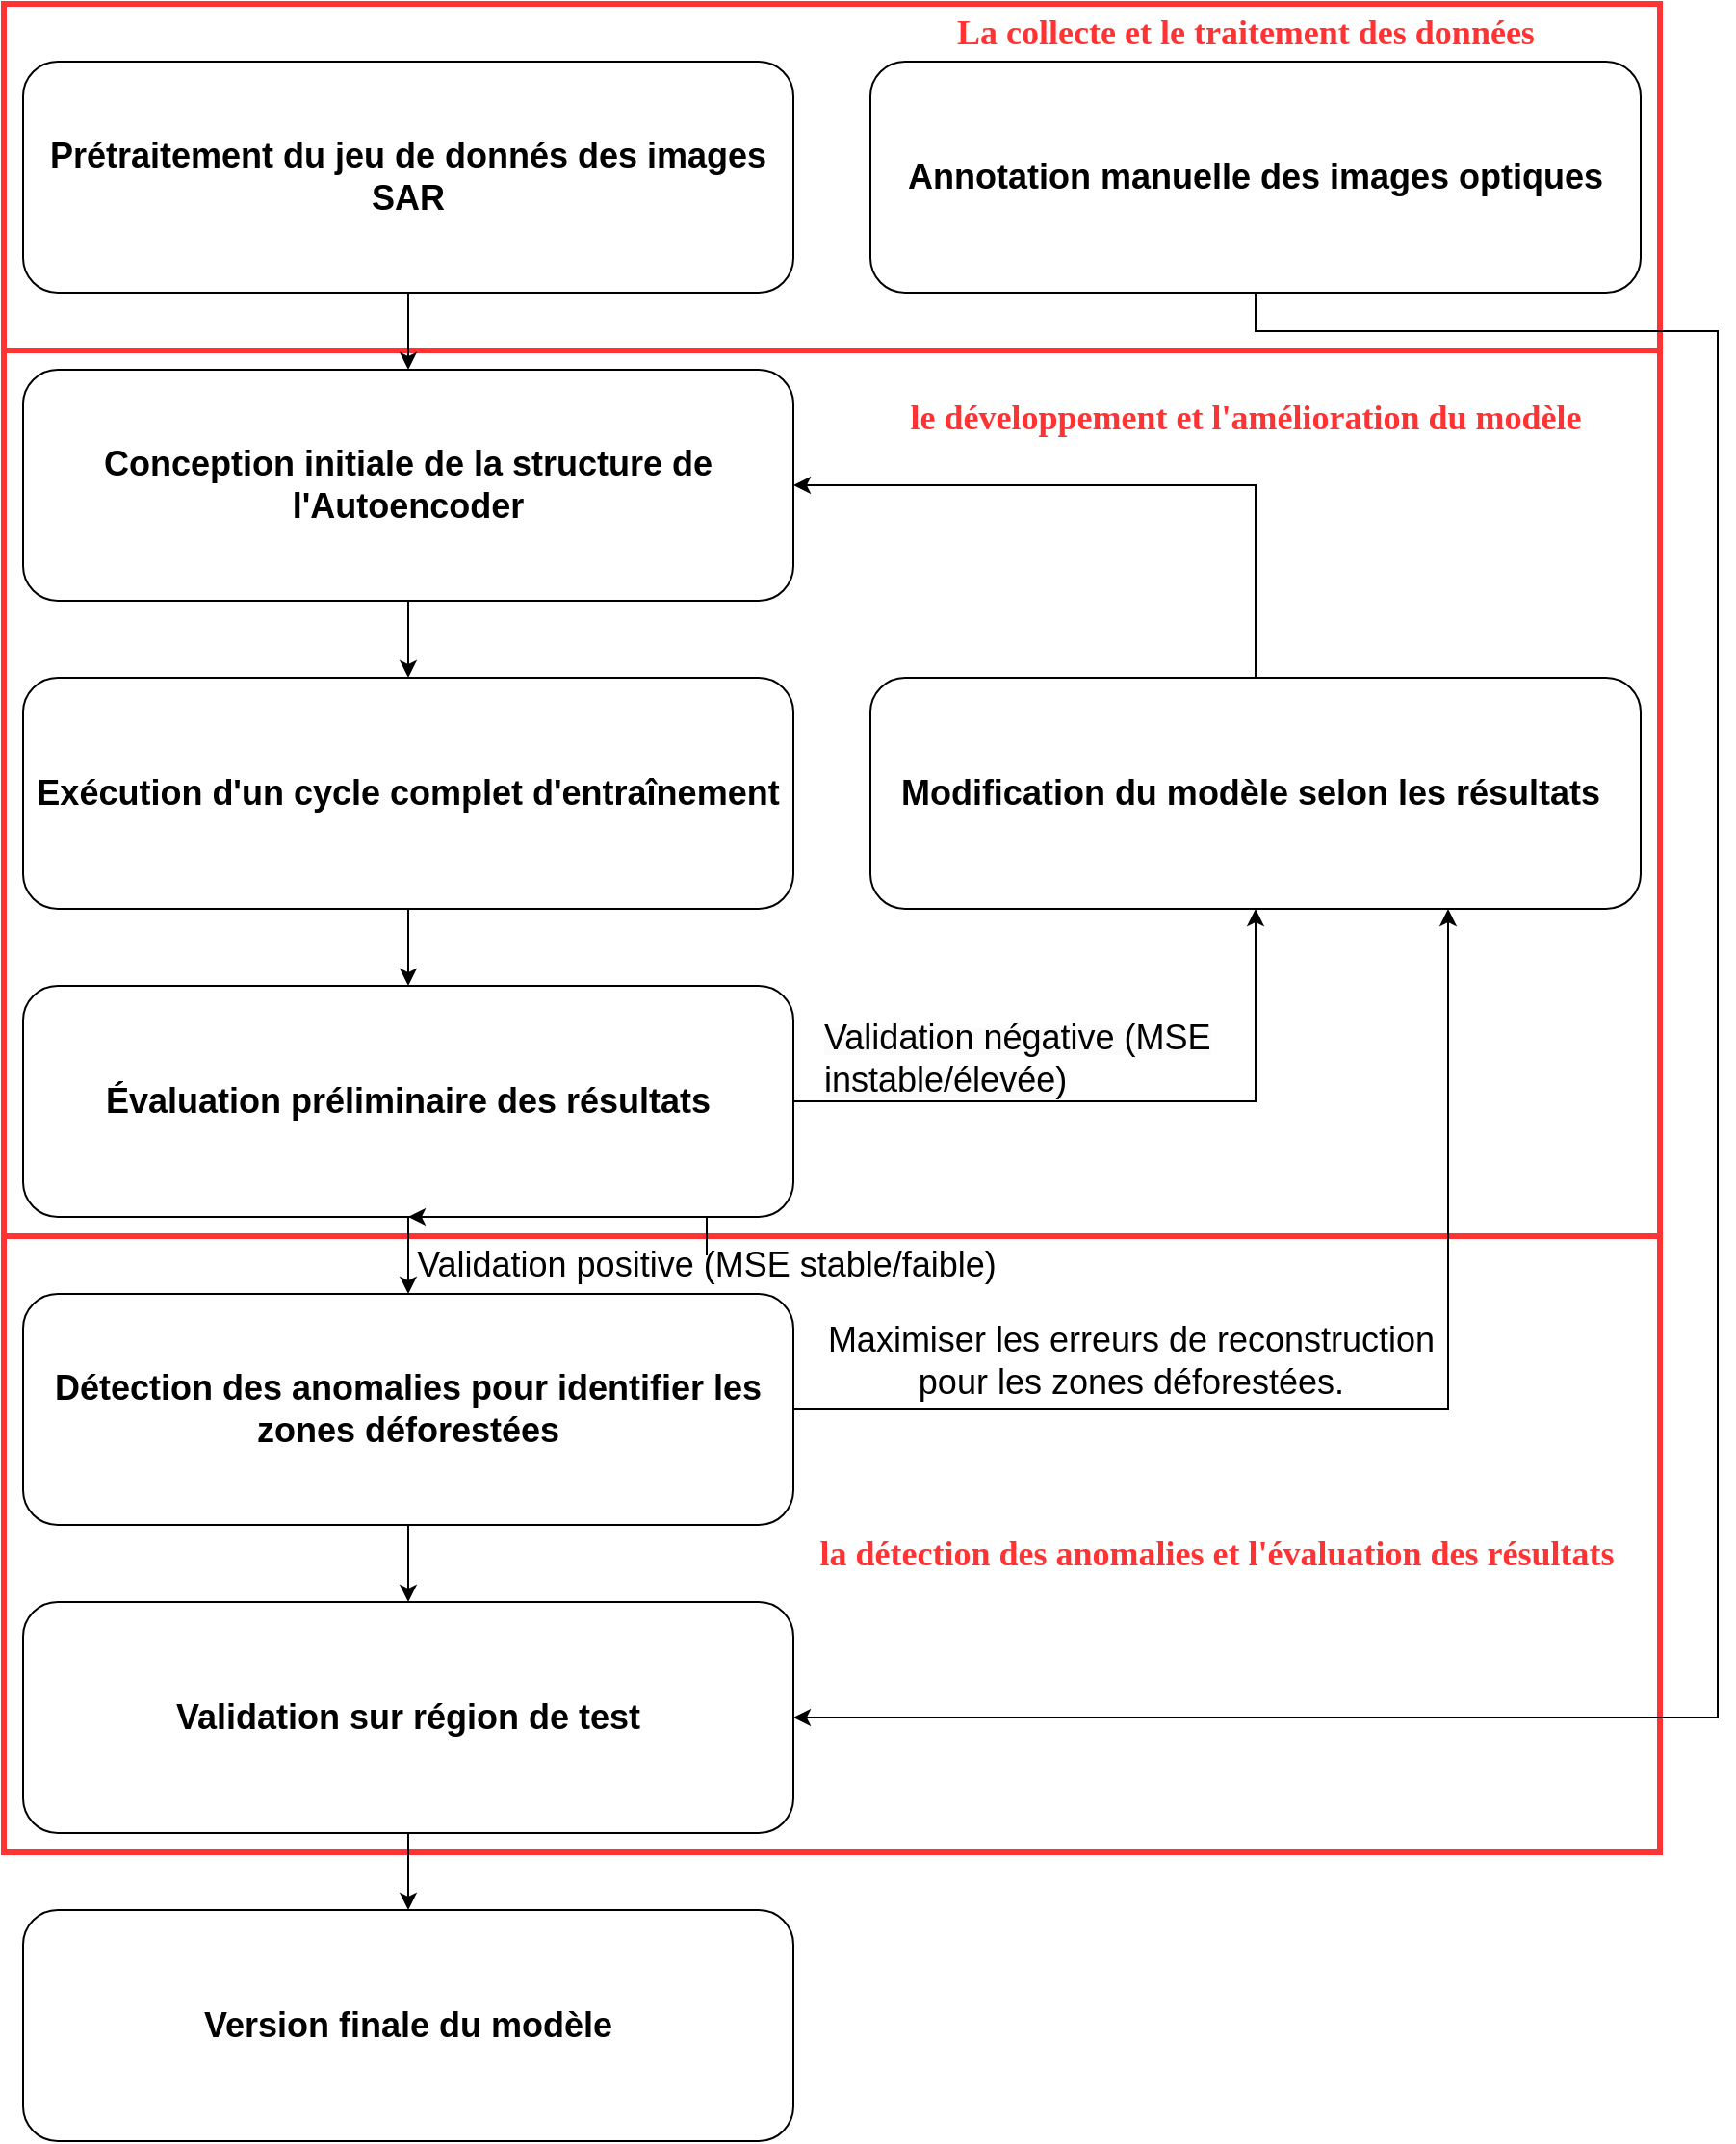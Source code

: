 <mxfile version="26.0.11">
  <diagram id="C5RBs43oDa-KdzZeNtuy" name="Page-1">
    <mxGraphModel dx="3307" dy="1380" grid="1" gridSize="10" guides="1" tooltips="1" connect="1" arrows="1" fold="1" page="1" pageScale="1" pageWidth="827" pageHeight="1169" math="0" shadow="0">
      <root>
        <mxCell id="WIyWlLk6GJQsqaUBKTNV-0" />
        <mxCell id="WIyWlLk6GJQsqaUBKTNV-1" parent="WIyWlLk6GJQsqaUBKTNV-0" />
        <mxCell id="eocvcZYgkL8ZltV2suCN-6" value="" style="verticalLabelPosition=bottom;verticalAlign=top;html=1;shape=mxgraph.basic.rect;fillColor2=none;strokeWidth=3;size=20;indent=5;strokeColor=#FF3333;" vertex="1" parent="WIyWlLk6GJQsqaUBKTNV-1">
          <mxGeometry x="-10" y="730" width="860" height="320" as="geometry" />
        </mxCell>
        <mxCell id="eocvcZYgkL8ZltV2suCN-4" value="" style="rounded=0;whiteSpace=wrap;html=1;strokeWidth=3;strokeColor=#FF3333;" vertex="1" parent="WIyWlLk6GJQsqaUBKTNV-1">
          <mxGeometry x="-10" y="270" width="860" height="460" as="geometry" />
        </mxCell>
        <mxCell id="eocvcZYgkL8ZltV2suCN-3" value="&lt;h1&gt;&lt;br&gt;&lt;/h1&gt;" style="rounded=0;whiteSpace=wrap;html=1;fillColor=none;strokeWidth=3;strokeColor=#FF3333;" vertex="1" parent="WIyWlLk6GJQsqaUBKTNV-1">
          <mxGeometry x="-10" y="90" width="860" height="180" as="geometry" />
        </mxCell>
        <mxCell id="c4pWjjOEcurI2IpJ5nb5-8" style="edgeStyle=orthogonalEdgeStyle;rounded=0;orthogonalLoop=1;jettySize=auto;html=1;exitX=0.5;exitY=1;exitDx=0;exitDy=0;entryX=1;entryY=0.5;entryDx=0;entryDy=0;" parent="WIyWlLk6GJQsqaUBKTNV-1" source="WIyWlLk6GJQsqaUBKTNV-3" target="MzqjUUQ03-ekEMJwUfET-15" edge="1">
          <mxGeometry relative="1" as="geometry">
            <mxPoint x="640" y="280" as="sourcePoint" />
            <mxPoint x="410" y="980" as="targetPoint" />
            <Array as="points">
              <mxPoint x="640" y="260" />
              <mxPoint x="880" y="260" />
              <mxPoint x="880" y="980" />
            </Array>
          </mxGeometry>
        </mxCell>
        <mxCell id="WIyWlLk6GJQsqaUBKTNV-3" value="&lt;b&gt;&lt;font style=&quot;font-size: 18px;&quot;&gt;Annotation manuelle des images optiques&lt;/font&gt;&lt;/b&gt;" style="rounded=1;whiteSpace=wrap;html=1;fontSize=12;glass=0;strokeWidth=1;shadow=0;" parent="WIyWlLk6GJQsqaUBKTNV-1" vertex="1">
          <mxGeometry x="440" y="120" width="400" height="120" as="geometry" />
        </mxCell>
        <mxCell id="MzqjUUQ03-ekEMJwUfET-2" value="&lt;b&gt;&lt;font style=&quot;font-size: 18px;&quot;&gt;Prétraitement du jeu de donnés des images SAR&lt;/font&gt;&lt;/b&gt;" style="rounded=1;whiteSpace=wrap;html=1;fontSize=12;glass=0;strokeWidth=1;shadow=0;" parent="WIyWlLk6GJQsqaUBKTNV-1" vertex="1">
          <mxGeometry y="120" width="400" height="120" as="geometry" />
        </mxCell>
        <mxCell id="MzqjUUQ03-ekEMJwUfET-3" value="" style="endArrow=classic;html=1;rounded=0;exitX=0.5;exitY=1;exitDx=0;exitDy=0;entryX=0.5;entryY=0;entryDx=0;entryDy=0;" parent="WIyWlLk6GJQsqaUBKTNV-1" source="MzqjUUQ03-ekEMJwUfET-2" target="MzqjUUQ03-ekEMJwUfET-5" edge="1">
          <mxGeometry width="50" height="50" relative="1" as="geometry">
            <mxPoint x="140" y="250" as="sourcePoint" />
            <mxPoint x="240" y="185" as="targetPoint" />
            <Array as="points" />
          </mxGeometry>
        </mxCell>
        <mxCell id="MzqjUUQ03-ekEMJwUfET-5" value="&lt;b&gt;&lt;font style=&quot;font-size: 18px;&quot;&gt;Conception initiale de la structure de l&#39;Autoencoder&lt;/font&gt;&lt;/b&gt;" style="rounded=1;whiteSpace=wrap;html=1;fontSize=12;glass=0;strokeWidth=1;shadow=0;" parent="WIyWlLk6GJQsqaUBKTNV-1" vertex="1">
          <mxGeometry y="280" width="400" height="120" as="geometry" />
        </mxCell>
        <mxCell id="MzqjUUQ03-ekEMJwUfET-6" value="" style="endArrow=classic;html=1;rounded=0;exitX=0.5;exitY=1;exitDx=0;exitDy=0;entryX=0.5;entryY=0;entryDx=0;entryDy=0;" parent="WIyWlLk6GJQsqaUBKTNV-1" source="MzqjUUQ03-ekEMJwUfET-5" target="MzqjUUQ03-ekEMJwUfET-8" edge="1">
          <mxGeometry width="50" height="50" relative="1" as="geometry">
            <mxPoint x="175" y="420" as="sourcePoint" />
            <mxPoint x="290" y="395" as="targetPoint" />
            <Array as="points" />
          </mxGeometry>
        </mxCell>
        <mxCell id="MzqjUUQ03-ekEMJwUfET-8" value="&lt;b&gt;&lt;font style=&quot;font-size: 18px;&quot;&gt;Exécution d&#39;un cycle complet d&#39;entraînement&lt;/font&gt;&lt;/b&gt;" style="rounded=1;whiteSpace=wrap;html=1;fontSize=12;glass=0;strokeWidth=1;shadow=0;" parent="WIyWlLk6GJQsqaUBKTNV-1" vertex="1">
          <mxGeometry y="440" width="400" height="120" as="geometry" />
        </mxCell>
        <mxCell id="MzqjUUQ03-ekEMJwUfET-9" value="" style="endArrow=classic;html=1;rounded=0;exitX=0.5;exitY=1;exitDx=0;exitDy=0;entryX=0.5;entryY=0;entryDx=0;entryDy=0;" parent="WIyWlLk6GJQsqaUBKTNV-1" source="MzqjUUQ03-ekEMJwUfET-8" target="MzqjUUQ03-ekEMJwUfET-10" edge="1">
          <mxGeometry width="50" height="50" relative="1" as="geometry">
            <mxPoint x="190" y="540" as="sourcePoint" />
            <mxPoint x="290" y="475" as="targetPoint" />
            <Array as="points" />
          </mxGeometry>
        </mxCell>
        <mxCell id="MzqjUUQ03-ekEMJwUfET-18" style="edgeStyle=orthogonalEdgeStyle;rounded=0;orthogonalLoop=1;jettySize=auto;html=1;exitX=0.5;exitY=1;exitDx=0;exitDy=0;entryX=0.5;entryY=0;entryDx=0;entryDy=0;" parent="WIyWlLk6GJQsqaUBKTNV-1" source="MzqjUUQ03-ekEMJwUfET-10" target="c4pWjjOEcurI2IpJ5nb5-2" edge="1">
          <mxGeometry relative="1" as="geometry" />
        </mxCell>
        <mxCell id="MzqjUUQ03-ekEMJwUfET-10" value="&lt;b&gt;&lt;font style=&quot;font-size: 18px;&quot;&gt;Évaluation préliminaire des résultats&lt;/font&gt;&lt;/b&gt;" style="rounded=1;whiteSpace=wrap;html=1;fontSize=12;glass=0;strokeWidth=1;shadow=0;" parent="WIyWlLk6GJQsqaUBKTNV-1" vertex="1">
          <mxGeometry y="600" width="400" height="120" as="geometry" />
        </mxCell>
        <mxCell id="MzqjUUQ03-ekEMJwUfET-11" value="" style="endArrow=classic;html=1;rounded=0;exitX=1;exitY=0.5;exitDx=0;exitDy=0;entryX=0.5;entryY=1;entryDx=0;entryDy=0;" parent="WIyWlLk6GJQsqaUBKTNV-1" source="MzqjUUQ03-ekEMJwUfET-10" target="MzqjUUQ03-ekEMJwUfET-12" edge="1">
          <mxGeometry width="50" height="50" relative="1" as="geometry">
            <mxPoint x="190" y="620" as="sourcePoint" />
            <mxPoint x="290" y="555" as="targetPoint" />
            <Array as="points">
              <mxPoint x="640" y="660" />
            </Array>
          </mxGeometry>
        </mxCell>
        <mxCell id="c4pWjjOEcurI2IpJ5nb5-10" style="edgeStyle=orthogonalEdgeStyle;rounded=0;orthogonalLoop=1;jettySize=auto;html=1;exitX=0.5;exitY=0;exitDx=0;exitDy=0;entryX=1;entryY=0.5;entryDx=0;entryDy=0;" parent="WIyWlLk6GJQsqaUBKTNV-1" source="MzqjUUQ03-ekEMJwUfET-12" target="MzqjUUQ03-ekEMJwUfET-5" edge="1">
          <mxGeometry relative="1" as="geometry" />
        </mxCell>
        <mxCell id="MzqjUUQ03-ekEMJwUfET-12" value="&lt;font style=&quot;font-size: 18px;&quot;&gt;&lt;b&gt;Modification du modèle selon les résultats&lt;/b&gt;&lt;span style=&quot;background-color: transparent; color: light-dark(rgb(0, 0, 0), rgb(255, 255, 255));&quot;&gt;&amp;nbsp;&lt;/span&gt;&lt;/font&gt;" style="rounded=1;whiteSpace=wrap;html=1;fontSize=12;glass=0;strokeWidth=1;shadow=0;" parent="WIyWlLk6GJQsqaUBKTNV-1" vertex="1">
          <mxGeometry x="440" y="440" width="400" height="120" as="geometry" />
        </mxCell>
        <mxCell id="MzqjUUQ03-ekEMJwUfET-21" style="edgeStyle=orthogonalEdgeStyle;rounded=0;orthogonalLoop=1;jettySize=auto;html=1;exitX=0.5;exitY=1;exitDx=0;exitDy=0;entryX=0.5;entryY=0;entryDx=0;entryDy=0;" parent="WIyWlLk6GJQsqaUBKTNV-1" source="MzqjUUQ03-ekEMJwUfET-15" target="MzqjUUQ03-ekEMJwUfET-19" edge="1">
          <mxGeometry relative="1" as="geometry" />
        </mxCell>
        <mxCell id="MzqjUUQ03-ekEMJwUfET-15" value="&lt;span style=&quot;text-align: left;&quot;&gt;&lt;b&gt;&lt;font style=&quot;font-size: 18px;&quot;&gt;Validation sur région de test&lt;/font&gt;&lt;/b&gt;&lt;/span&gt;" style="rounded=1;whiteSpace=wrap;html=1;fontSize=12;glass=0;strokeWidth=1;shadow=0;" parent="WIyWlLk6GJQsqaUBKTNV-1" vertex="1">
          <mxGeometry y="920" width="400" height="120" as="geometry" />
        </mxCell>
        <mxCell id="MzqjUUQ03-ekEMJwUfET-19" value="&lt;span style=&quot;text-align: left;&quot;&gt;&lt;b&gt;&lt;font style=&quot;font-size: 18px;&quot;&gt;Version finale du modèle&lt;/font&gt;&lt;/b&gt;&lt;/span&gt;" style="rounded=1;whiteSpace=wrap;html=1;fontSize=12;glass=0;strokeWidth=1;shadow=0;" parent="WIyWlLk6GJQsqaUBKTNV-1" vertex="1">
          <mxGeometry y="1080" width="400" height="120" as="geometry" />
        </mxCell>
        <mxCell id="eocvcZYgkL8ZltV2suCN-7" value="" style="edgeStyle=orthogonalEdgeStyle;rounded=0;orthogonalLoop=1;jettySize=auto;html=1;" edge="1" parent="WIyWlLk6GJQsqaUBKTNV-1" source="Wz2Sv3Q2imp9iYNjNtWV-3" target="MzqjUUQ03-ekEMJwUfET-10">
          <mxGeometry relative="1" as="geometry" />
        </mxCell>
        <mxCell id="Wz2Sv3Q2imp9iYNjNtWV-3" value="&lt;font style=&quot;font-size: 18px;&quot;&gt;Validation positive (MSE stable/faible)&lt;/font&gt;" style="text;html=1;align=center;verticalAlign=middle;whiteSpace=wrap;rounded=0;fontSize=16;" parent="WIyWlLk6GJQsqaUBKTNV-1" vertex="1">
          <mxGeometry x="190" y="740" width="330" height="10" as="geometry" />
        </mxCell>
        <mxCell id="Wz2Sv3Q2imp9iYNjNtWV-4" value="&lt;span style=&quot;color: rgb(0, 0, 0); font-family: Helvetica; font-style: normal; font-variant-ligatures: normal; font-variant-caps: normal; font-weight: 400; letter-spacing: normal; orphans: 2; text-align: center; text-indent: 0px; text-transform: none; widows: 2; word-spacing: 0px; -webkit-text-stroke-width: 0px; white-space: normal; background-color: rgb(251, 251, 251); text-decoration-thickness: initial; text-decoration-style: initial; text-decoration-color: initial; float: none; display: inline !important;&quot;&gt;&lt;font style=&quot;font-size: 18px;&quot;&gt;Validation négative (MSE instable/élevée)&lt;/font&gt;&lt;/span&gt;&lt;div&gt;&lt;br&gt;&lt;/div&gt;" style="text;whiteSpace=wrap;html=1;" parent="WIyWlLk6GJQsqaUBKTNV-1" vertex="1">
          <mxGeometry x="414" y="610" width="214" height="20" as="geometry" />
        </mxCell>
        <mxCell id="c4pWjjOEcurI2IpJ5nb5-9" style="edgeStyle=orthogonalEdgeStyle;rounded=0;orthogonalLoop=1;jettySize=auto;html=1;exitX=0.5;exitY=1;exitDx=0;exitDy=0;entryX=0.5;entryY=0;entryDx=0;entryDy=0;" parent="WIyWlLk6GJQsqaUBKTNV-1" source="c4pWjjOEcurI2IpJ5nb5-2" target="MzqjUUQ03-ekEMJwUfET-15" edge="1">
          <mxGeometry relative="1" as="geometry" />
        </mxCell>
        <mxCell id="c4pWjjOEcurI2IpJ5nb5-2" value="&lt;b&gt;&lt;font style=&quot;font-size: 18px;&quot;&gt;Détection des anomalies pour identifier les zones déforestées&lt;/font&gt;&lt;/b&gt;" style="rounded=1;whiteSpace=wrap;html=1;fontSize=12;glass=0;strokeWidth=1;shadow=0;" parent="WIyWlLk6GJQsqaUBKTNV-1" vertex="1">
          <mxGeometry y="760" width="400" height="120" as="geometry" />
        </mxCell>
        <mxCell id="BJWszBsPrJ13DvMKssjw-4" style="edgeStyle=orthogonalEdgeStyle;rounded=0;orthogonalLoop=1;jettySize=auto;html=1;exitX=1;exitY=0.5;exitDx=0;exitDy=0;" parent="WIyWlLk6GJQsqaUBKTNV-1" source="c4pWjjOEcurI2IpJ5nb5-2" edge="1">
          <mxGeometry relative="1" as="geometry">
            <mxPoint x="740" y="560" as="targetPoint" />
            <Array as="points">
              <mxPoint x="740" y="820" />
              <mxPoint x="740" y="562" />
            </Array>
          </mxGeometry>
        </mxCell>
        <mxCell id="BJWszBsPrJ13DvMKssjw-5" value="&lt;font style=&quot;font-size: 18px;&quot;&gt;Maximiser les erreurs de reconstruction pour les zones déforestées.&lt;/font&gt;" style="text;html=1;align=center;verticalAlign=middle;whiteSpace=wrap;rounded=0;" parent="WIyWlLk6GJQsqaUBKTNV-1" vertex="1">
          <mxGeometry x="414" y="780" width="323" height="30" as="geometry" />
        </mxCell>
        <mxCell id="eocvcZYgkL8ZltV2suCN-1" value="&lt;span id=&quot;docs-internal-guid-7b2d1290-7fff-6e79-5190-64a3875b58ab&quot;&gt;&lt;span style=&quot;font-family: Cambria, serif; background-color: transparent; font-variant-numeric: normal; font-variant-east-asian: normal; font-variant-alternates: normal; font-variant-position: normal; vertical-align: baseline; white-space-collapse: preserve;&quot;&gt;&lt;font style=&quot;font-size: 18px; color: rgb(255, 51, 51);&quot;&gt;&lt;b&gt;La collecte et le traitement des données&lt;/b&gt;&lt;/font&gt;&lt;/span&gt;&lt;/span&gt;" style="text;html=1;align=center;verticalAlign=middle;whiteSpace=wrap;rounded=0;" vertex="1" parent="WIyWlLk6GJQsqaUBKTNV-1">
          <mxGeometry x="465" y="90" width="340" height="30" as="geometry" />
        </mxCell>
        <mxCell id="eocvcZYgkL8ZltV2suCN-5" value="&lt;font style=&quot;color: rgb(255, 51, 51);&quot; face=&quot;Cambria, serif&quot;&gt;&lt;span style=&quot;font-size: 18px; white-space-collapse: preserve;&quot;&gt;&lt;b&gt;le développement et l&#39;amélioration du modèle&lt;/b&gt;&lt;/span&gt;&lt;/font&gt;" style="text;html=1;align=center;verticalAlign=middle;whiteSpace=wrap;rounded=0;" vertex="1" parent="WIyWlLk6GJQsqaUBKTNV-1">
          <mxGeometry x="440" y="290" width="390" height="30" as="geometry" />
        </mxCell>
        <mxCell id="eocvcZYgkL8ZltV2suCN-8" value="&lt;font face=&quot;Cambria, serif&quot; color=&quot;#ff3333&quot;&gt;&lt;span style=&quot;font-size: 18px; white-space-collapse: preserve;&quot;&gt;&lt;b&gt;la détection des anomalies et l&#39;évaluation des résultats&lt;/b&gt;&lt;/span&gt;&lt;/font&gt;" style="text;html=1;align=center;verticalAlign=middle;whiteSpace=wrap;rounded=0;" vertex="1" parent="WIyWlLk6GJQsqaUBKTNV-1">
          <mxGeometry x="390" y="880" width="460" height="30" as="geometry" />
        </mxCell>
      </root>
    </mxGraphModel>
  </diagram>
</mxfile>
